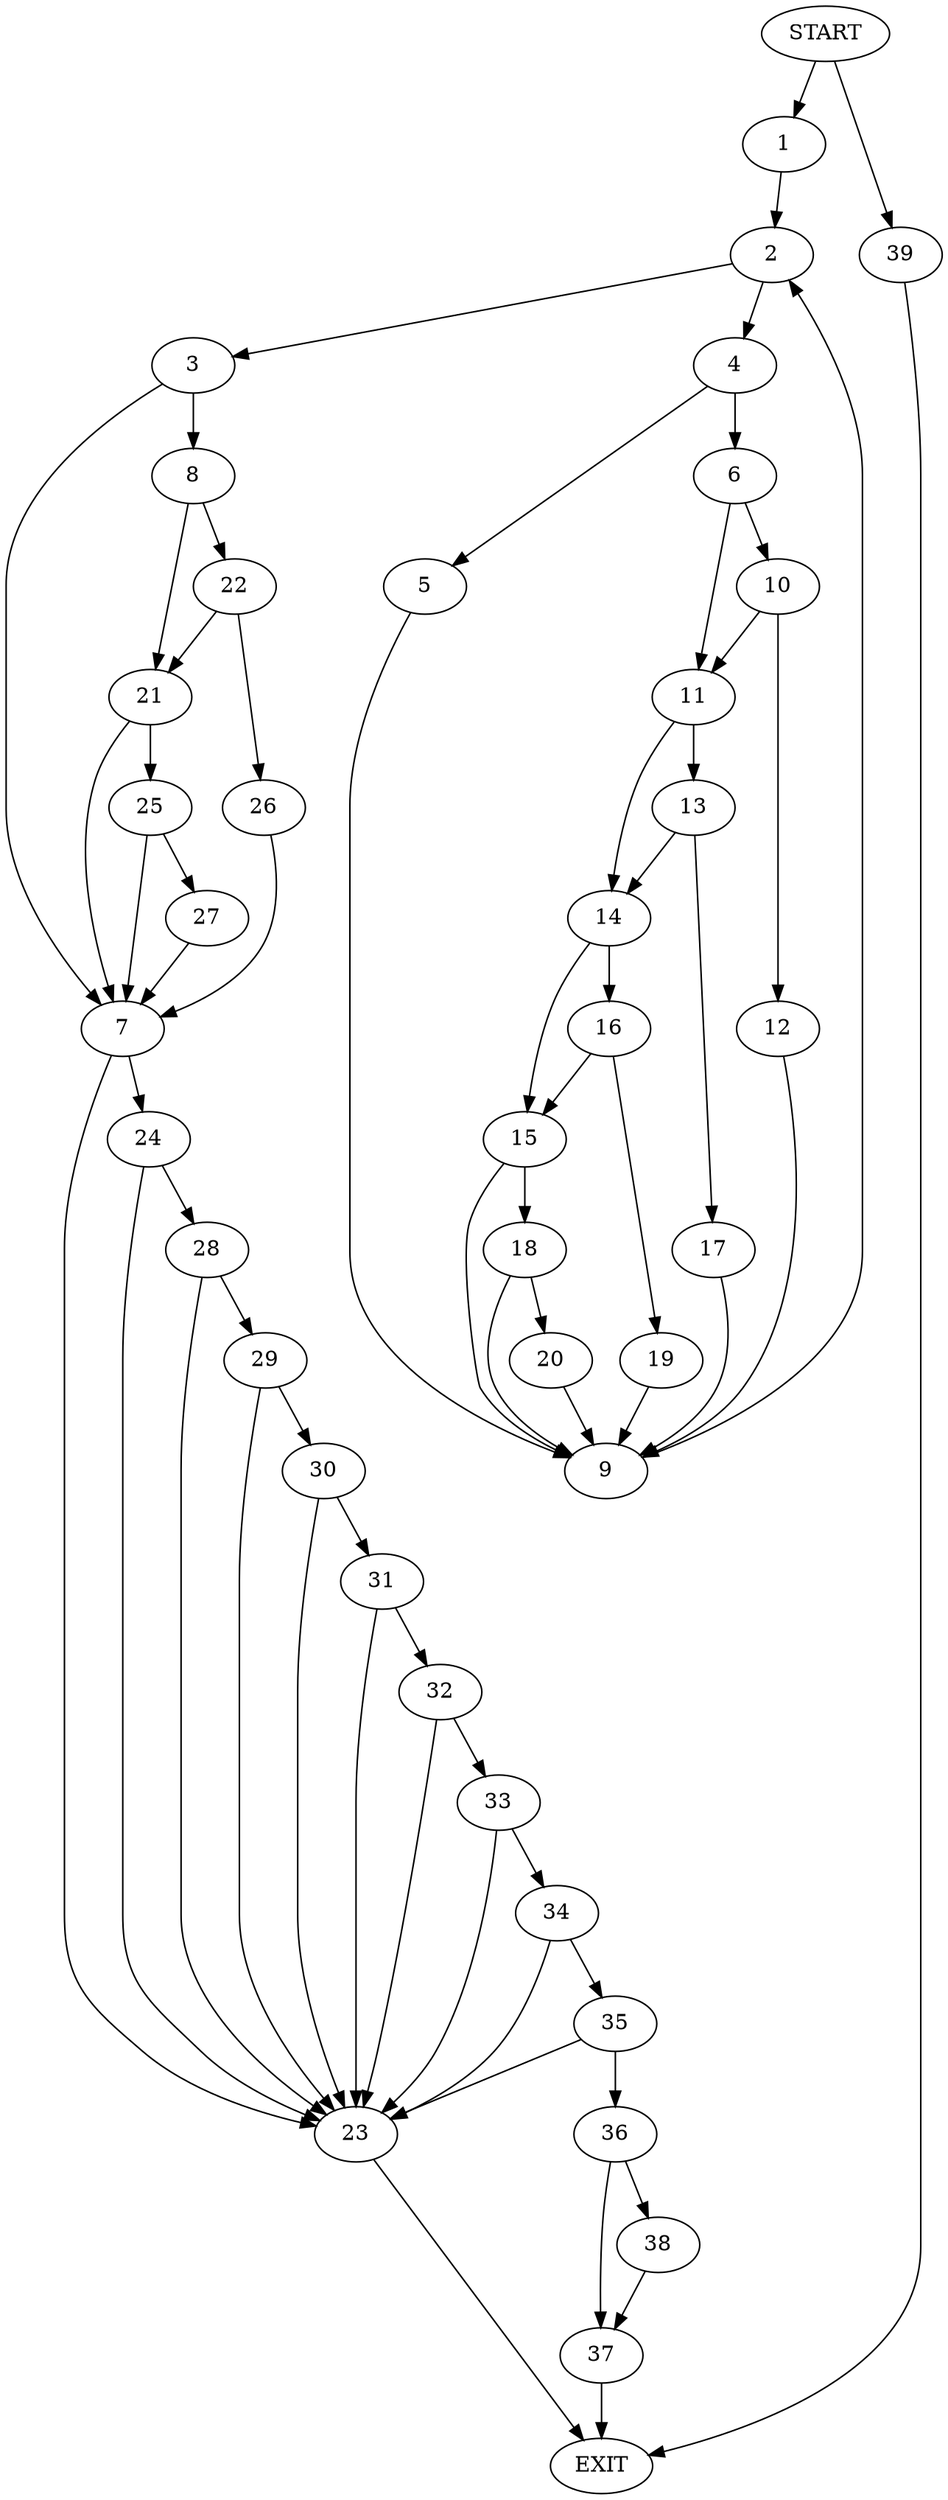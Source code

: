 digraph {
0 [label="START"]
40 [label="EXIT"]
0 -> 1
1 -> 2
2 -> 3
2 -> 4
4 -> 5
4 -> 6
3 -> 7
3 -> 8
5 -> 9
6 -> 10
6 -> 11
9 -> 2
10 -> 12
10 -> 11
11 -> 13
11 -> 14
12 -> 9
14 -> 15
14 -> 16
13 -> 14
13 -> 17
17 -> 9
15 -> 9
15 -> 18
16 -> 19
16 -> 15
19 -> 9
18 -> 9
18 -> 20
20 -> 9
8 -> 21
8 -> 22
7 -> 23
7 -> 24
21 -> 7
21 -> 25
22 -> 21
22 -> 26
26 -> 7
25 -> 7
25 -> 27
27 -> 7
24 -> 28
24 -> 23
23 -> 40
28 -> 29
28 -> 23
29 -> 30
29 -> 23
30 -> 31
30 -> 23
31 -> 32
31 -> 23
32 -> 33
32 -> 23
33 -> 34
33 -> 23
34 -> 35
34 -> 23
35 -> 36
35 -> 23
36 -> 37
36 -> 38
37 -> 40
38 -> 37
0 -> 39
39 -> 40
}
